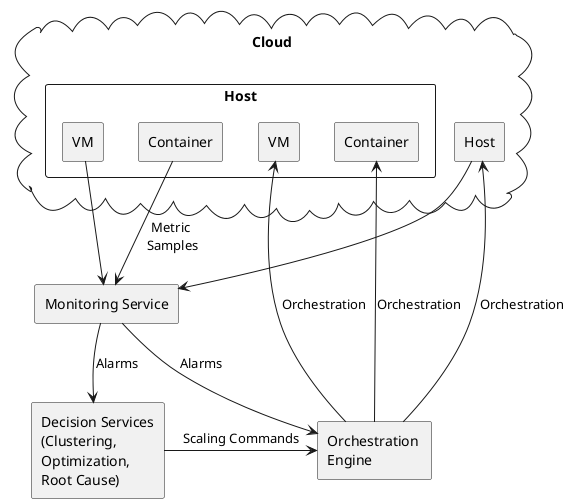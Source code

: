 # Diagram of OpenStack Auto-Scaling Concepts
# PlantUML diagram - https://en.wikipedia.org/wiki/PlantUML
@startuml

cloud Cloud\n {
  rectangle host as "Host" {
  }
  rectangle host2 as "Host" {
    agent VM
    agent VM2 as "VM"
    agent Container
    agent Container2 as "Container"
  }
}

agent MS as "Monitoring Service"

agent DS as "Decision Services\n(Clustering,\nOptimization,\nRoot Cause)"
agent Heat as "Orchestration \nEngine"

host -down-> MS
VM -down-> MS
Container -down-> MS : "Metric \nSamples"

MS -down-> DS : "Alarms"
MS -down-> Heat : "Alarms"

DS -right-> Heat : "Scaling Commands"

Heat -up-> host : "Orchestration"
Heat -up-> VM2 : "Orchestration"
Heat -up-> Container2 : "Orchestration"

@enduml